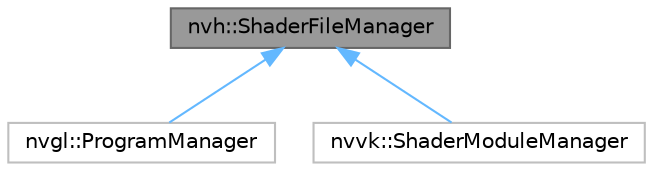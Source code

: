 digraph "nvh::ShaderFileManager"
{
 // LATEX_PDF_SIZE
  bgcolor="transparent";
  edge [fontname=Helvetica,fontsize=10,labelfontname=Helvetica,labelfontsize=10];
  node [fontname=Helvetica,fontsize=10,shape=box,height=0.2,width=0.4];
  Node1 [id="Node000001",label="nvh::ShaderFileManager",height=0.2,width=0.4,color="gray40", fillcolor="grey60", style="filled", fontcolor="black",tooltip=" "];
  Node1 -> Node2 [id="edge1_Node000001_Node000002",dir="back",color="steelblue1",style="solid",tooltip=" "];
  Node2 [id="Node000002",label="nvgl::ProgramManager",height=0.2,width=0.4,color="grey75", fillcolor="white", style="filled",URL="$classnvgl_1_1_program_manager.html",tooltip=" "];
  Node1 -> Node3 [id="edge2_Node000001_Node000003",dir="back",color="steelblue1",style="solid",tooltip=" "];
  Node3 [id="Node000003",label="nvvk::ShaderModuleManager",height=0.2,width=0.4,color="grey75", fillcolor="white", style="filled",URL="$classnvvk_1_1_shader_module_manager.html",tooltip=" "];
}
